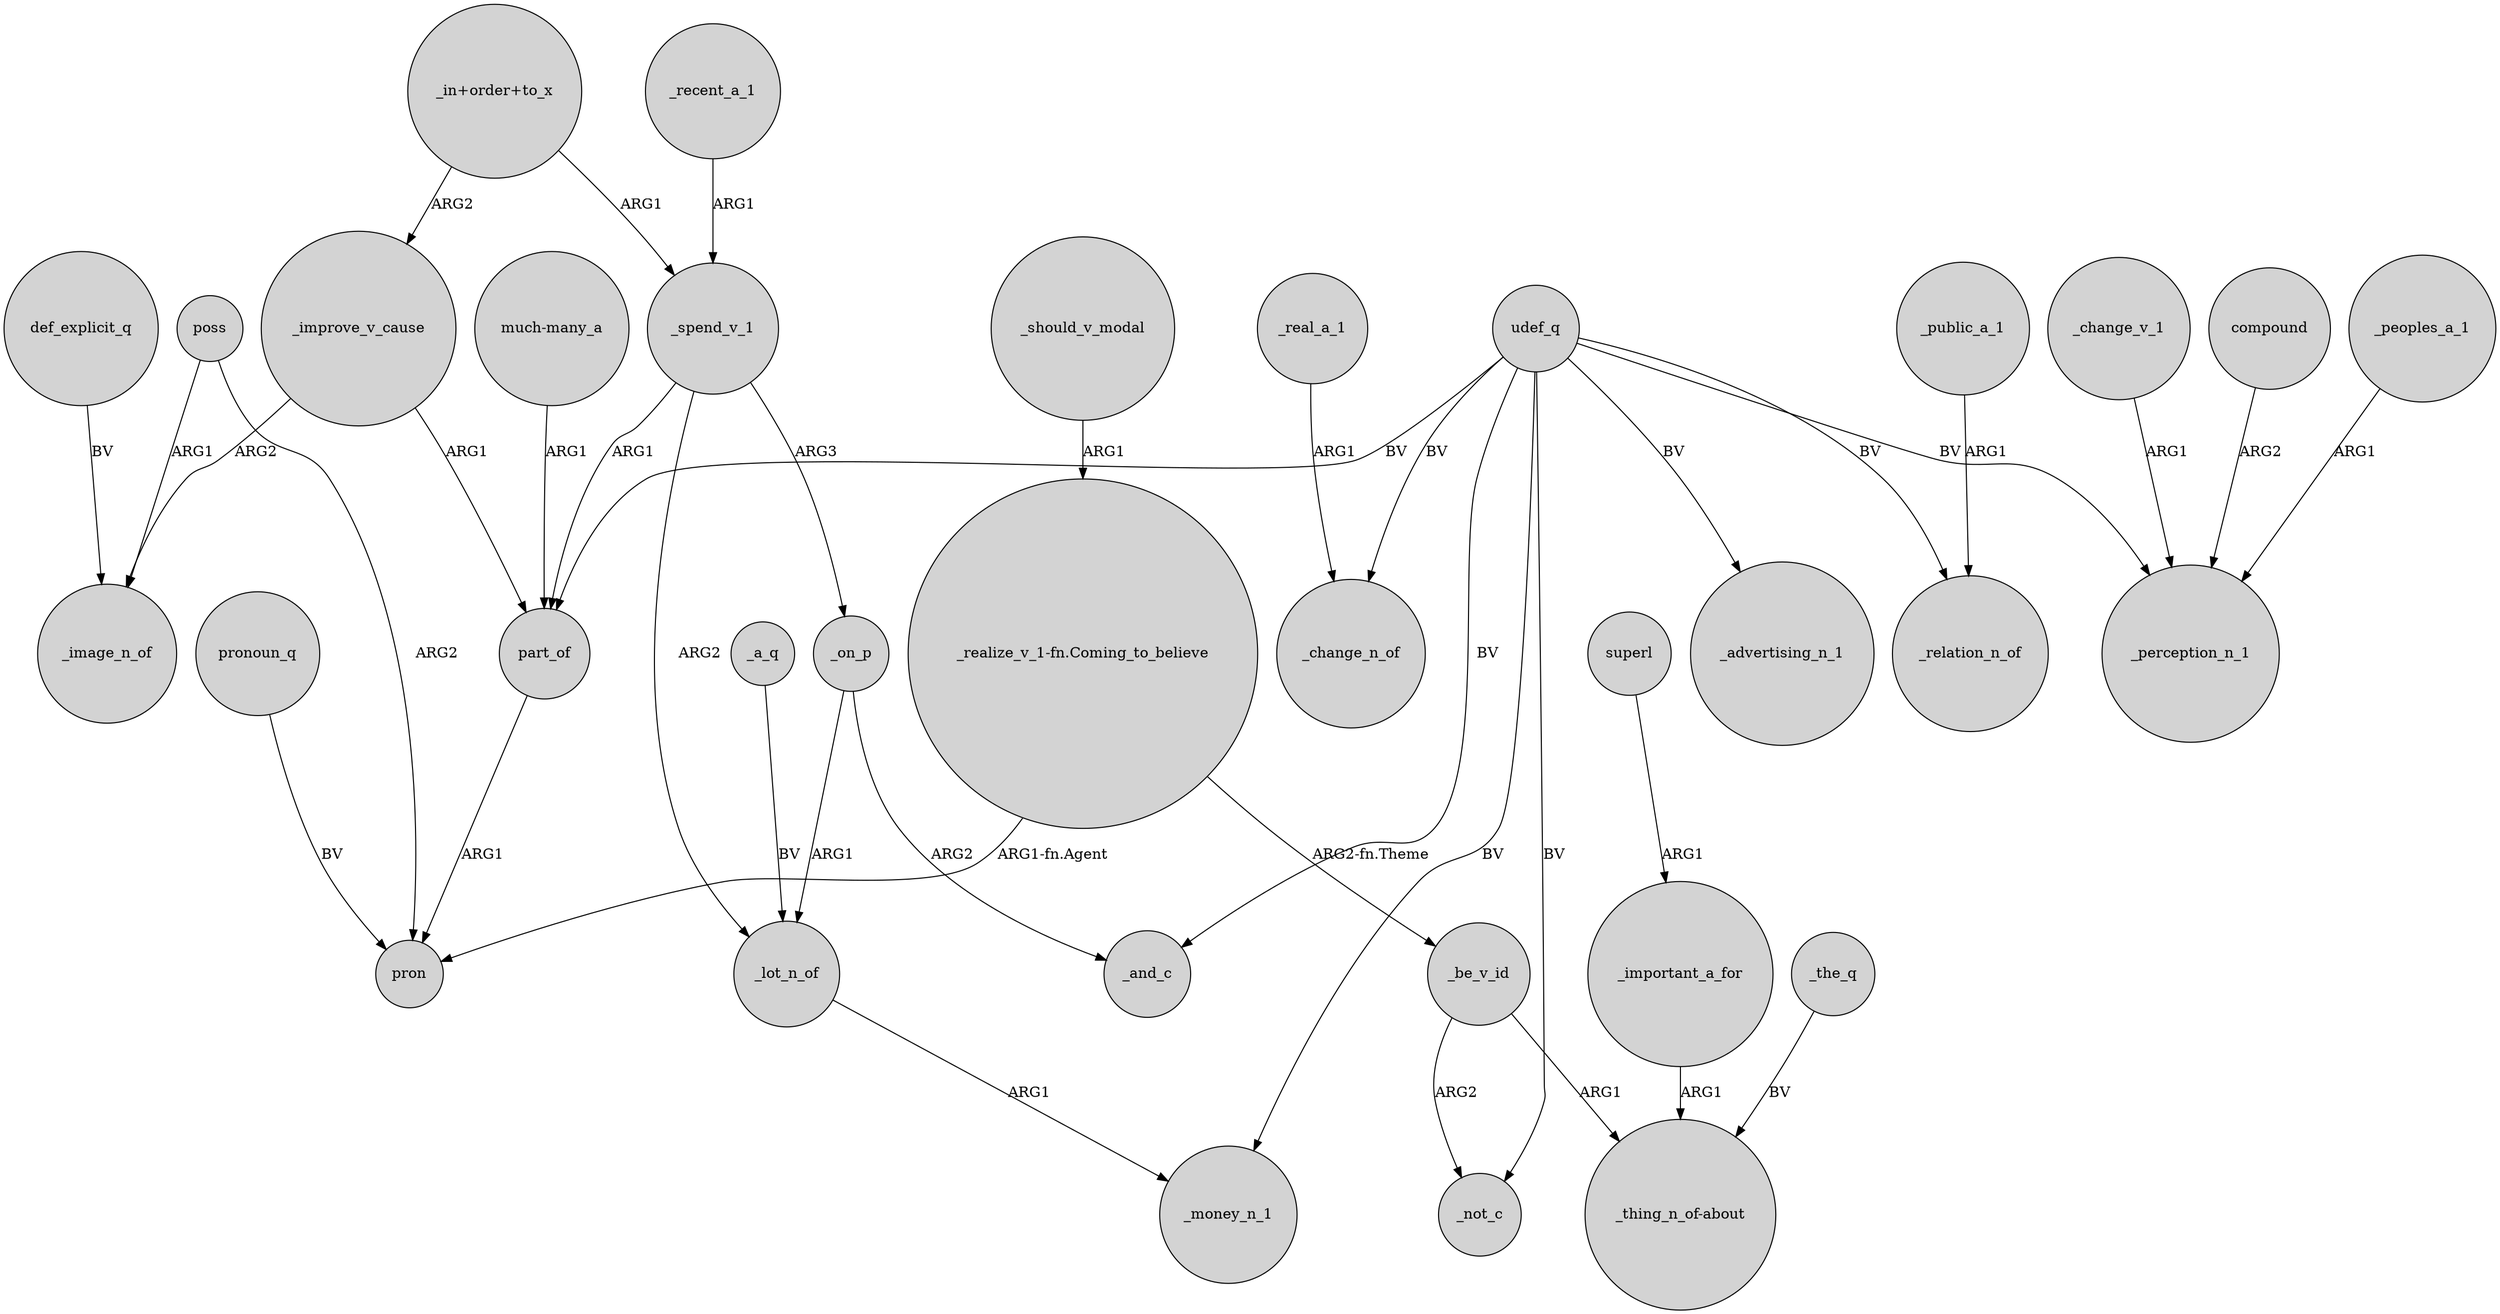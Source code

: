digraph {
	node [shape=circle style=filled]
	_a_q -> _lot_n_of [label=BV]
	part_of -> pron [label=ARG1]
	_improve_v_cause -> part_of [label=ARG1]
	udef_q -> _money_n_1 [label=BV]
	udef_q -> part_of [label=BV]
	poss -> pron [label=ARG2]
	"_realize_v_1-fn.Coming_to_believe" -> pron [label="ARG1-fn.Agent"]
	poss -> _image_n_of [label=ARG1]
	_should_v_modal -> "_realize_v_1-fn.Coming_to_believe" [label=ARG1]
	"much-many_a" -> part_of [label=ARG1]
	udef_q -> _relation_n_of [label=BV]
	_public_a_1 -> _relation_n_of [label=ARG1]
	udef_q -> _perception_n_1 [label=BV]
	superl -> _important_a_for [label=ARG1]
	_be_v_id -> "_thing_n_of-about" [label=ARG1]
	_spend_v_1 -> part_of [label=ARG1]
	_on_p -> _lot_n_of [label=ARG1]
	_real_a_1 -> _change_n_of [label=ARG1]
	compound -> _perception_n_1 [label=ARG2]
	"_in+order+to_x" -> _improve_v_cause [label=ARG2]
	udef_q -> _advertising_n_1 [label=BV]
	pronoun_q -> pron [label=BV]
	_improve_v_cause -> _image_n_of [label=ARG2]
	udef_q -> _change_n_of [label=BV]
	"_in+order+to_x" -> _spend_v_1 [label=ARG1]
	_be_v_id -> _not_c [label=ARG2]
	_spend_v_1 -> _lot_n_of [label=ARG2]
	_on_p -> _and_c [label=ARG2]
	"_realize_v_1-fn.Coming_to_believe" -> _be_v_id [label="ARG2-fn.Theme"]
	_recent_a_1 -> _spend_v_1 [label=ARG1]
	_the_q -> "_thing_n_of-about" [label=BV]
	udef_q -> _not_c [label=BV]
	_important_a_for -> "_thing_n_of-about" [label=ARG1]
	udef_q -> _and_c [label=BV]
	_peoples_a_1 -> _perception_n_1 [label=ARG1]
	_change_v_1 -> _perception_n_1 [label=ARG1]
	def_explicit_q -> _image_n_of [label=BV]
	_spend_v_1 -> _on_p [label=ARG3]
	_lot_n_of -> _money_n_1 [label=ARG1]
}
